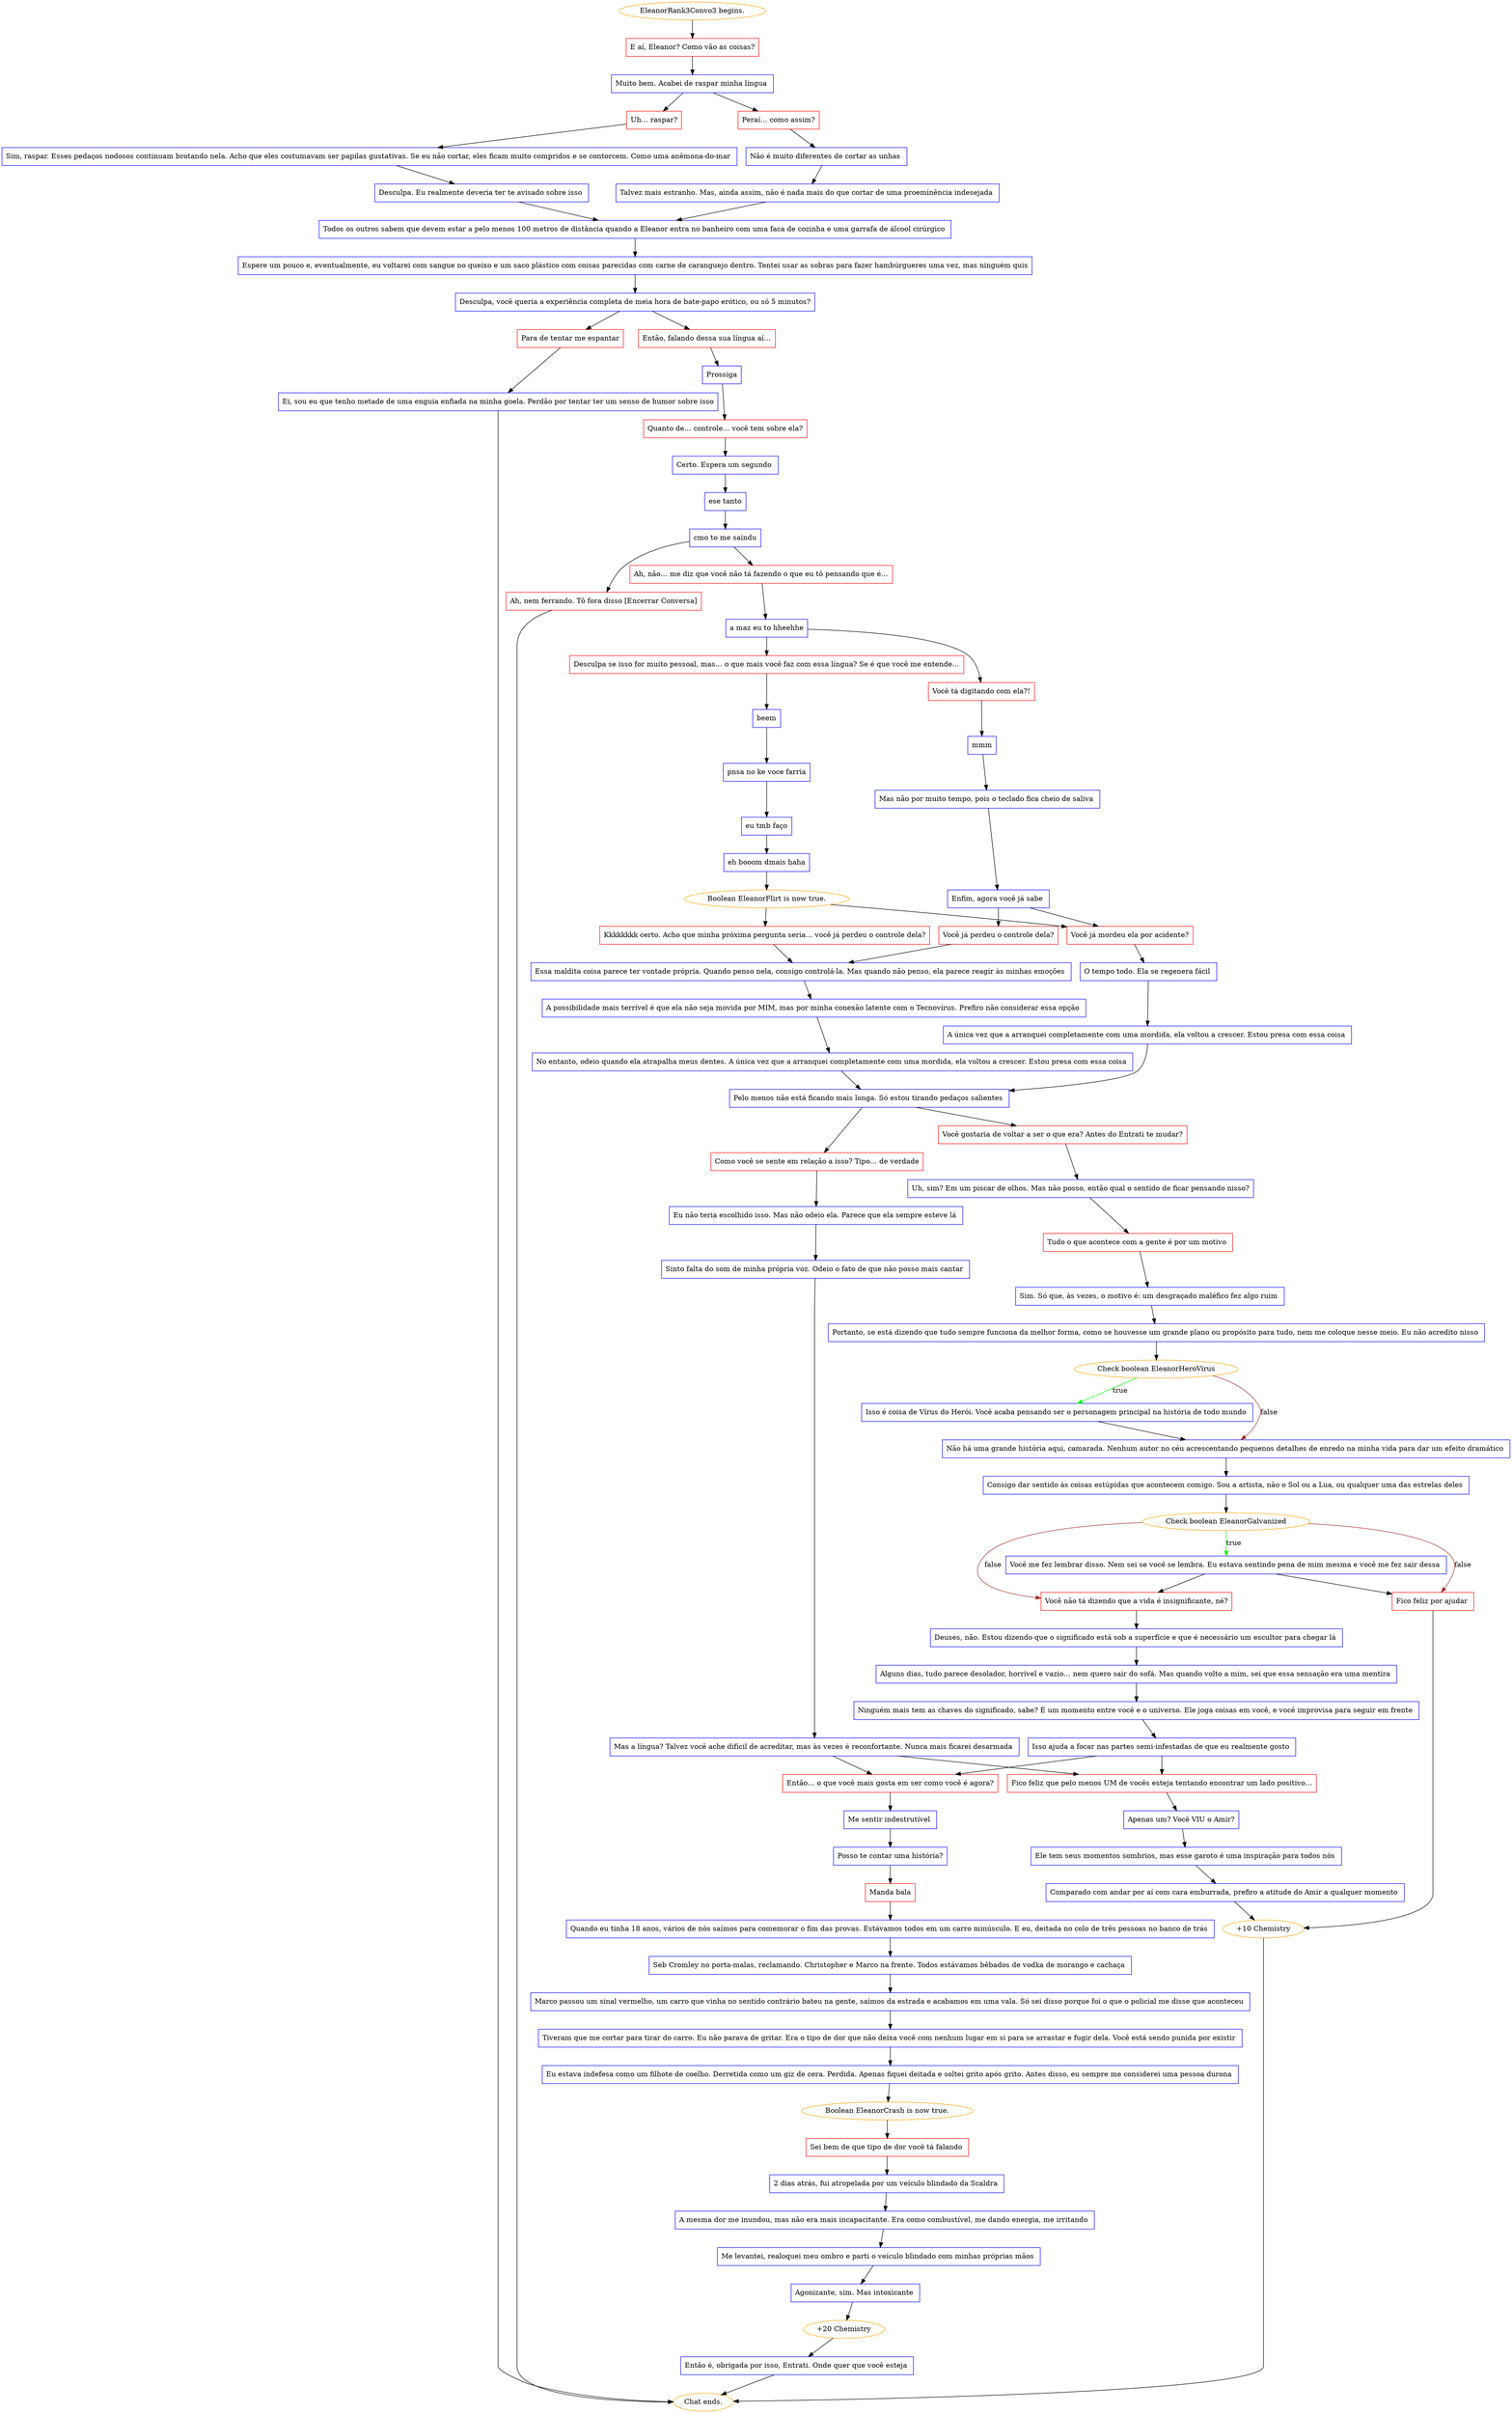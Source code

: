 digraph {
	"EleanorRank3Convo3 begins." [color=orange];
		"EleanorRank3Convo3 begins." -> j3504160955;
	j3504160955 [label="E aí, Eleanor? Como vão as coisas?",shape=box,color=red];
		j3504160955 -> j1778350543;
	j1778350543 [label="Muito bem. Acabei de raspar minha língua ",shape=box,color=blue];
		j1778350543 -> j78699289;
		j1778350543 -> j1085677021;
	j78699289 [label="Uh… raspar?",shape=box,color=red];
		j78699289 -> j1854469615;
	j1085677021 [label="Peraí… como assim?",shape=box,color=red];
		j1085677021 -> j957839585;
	j1854469615 [label="Sim, raspar. Esses pedaços nodosos continuam brotando nela. Acho que eles costumavam ser papilas gustativas. Se eu não cortar, eles ficam muito compridos e se contorcem. Como uma anêmona-do-mar ",shape=box,color=blue];
		j1854469615 -> j3105639494;
	j957839585 [label="Não é muito diferentes de cortar as unhas ",shape=box,color=blue];
		j957839585 -> j2530811881;
	j3105639494 [label="Desculpa. Eu realmente deveria ter te avisado sobre isso ",shape=box,color=blue];
		j3105639494 -> j1371371194;
	j2530811881 [label="Talvez mais estranho. Mas, ainda assim, não é nada mais do que cortar de uma proeminência indesejada ",shape=box,color=blue];
		j2530811881 -> j1371371194;
	j1371371194 [label="Todos os outros sabem que devem estar a pelo menos 100 metros de distância quando a Eleanor entra no banheiro com uma faca de cozinha e uma garrafa de álcool cirúrgico ",shape=box,color=blue];
		j1371371194 -> j4028314720;
	j4028314720 [label="Espere um pouco e, eventualmente, eu voltarei com sangue no queixo e um saco plástico com coisas parecidas com carne de caranguejo dentro. Tentei usar as sobras para fazer hambúrgueres uma vez, mas ninguém quis",shape=box,color=blue];
		j4028314720 -> j1316124724;
	j1316124724 [label="Desculpa, você queria a experiência completa de meia hora de bate-papo erótico, ou só 5 minutos?",shape=box,color=blue];
		j1316124724 -> j1082304264;
		j1316124724 -> j4019925124;
	j1082304264 [label="Para de tentar me espantar",shape=box,color=red];
		j1082304264 -> j3549465885;
	j4019925124 [label="Então, falando dessa sua língua aí…",shape=box,color=red];
		j4019925124 -> j3253461909;
	j3549465885 [label="Ei, sou eu que tenho metade de uma enguia enfiada na minha goela. Perdão por tentar ter um senso de humor sobre isso",shape=box,color=blue];
		j3549465885 -> "Chat ends.";
	j3253461909 [label="Prossiga",shape=box,color=blue];
		j3253461909 -> j2049974420;
	"Chat ends." [color=orange];
	j2049974420 [label="Quanto de… controle… você tem sobre ela?",shape=box,color=red];
		j2049974420 -> j2460698893;
	j2460698893 [label="Certo. Espera um segundo ",shape=box,color=blue];
		j2460698893 -> j1140334630;
	j1140334630 [label="ese tanto",shape=box,color=blue];
		j1140334630 -> j315032613;
	j315032613 [label="cmo to me saindu",shape=box,color=blue];
		j315032613 -> j3616772536;
		j315032613 -> j2528078216;
	j3616772536 [label="Ah, não… me diz que você não tá fazendo o que eu tô pensando que é…",shape=box,color=red];
		j3616772536 -> j2979113219;
	j2528078216 [label="Ah, nem ferrando. Tô fora disso [Encerrar Conversa]",shape=box,color=red];
		j2528078216 -> "Chat ends.";
	j2979113219 [label="a maz eu to hheehhe",shape=box,color=blue];
		j2979113219 -> j638735661;
		j2979113219 -> j3166560864;
	j638735661 [label="Você tá digitando com ela?!",shape=box,color=red];
		j638735661 -> j2106723520;
	j3166560864 [label="Desculpa se isso for muito pessoal, mas… o que mais você faz com essa língua? Se é que você me entende…",shape=box,color=red];
		j3166560864 -> j3836698556;
	j2106723520 [label="mmm",shape=box,color=blue];
		j2106723520 -> j2937654525;
	j3836698556 [label="beem",shape=box,color=blue];
		j3836698556 -> j1334988954;
	j2937654525 [label="Mas não por muito tempo, pois o teclado fica cheio de saliva ",shape=box,color=blue];
		j2937654525 -> j4273400854;
	j1334988954 [label="pnsa no ke voce farria",shape=box,color=blue];
		j1334988954 -> j4071935874;
	j4273400854 [label="Enfim, agora você já sabe ",shape=box,color=blue];
		j4273400854 -> j2452513704;
		j4273400854 -> j4075270933;
	j4071935874 [label="eu tmb faço",shape=box,color=blue];
		j4071935874 -> j3348570873;
	j2452513704 [label="Você já perdeu o controle dela?",shape=box,color=red];
		j2452513704 -> j2384952471;
	j4075270933 [label="Você já mordeu ela por acidente?",shape=box,color=red];
		j4075270933 -> j2396212017;
	j3348570873 [label="eh booom dmais haha",shape=box,color=blue];
		j3348570873 -> j1548558611;
	j2384952471 [label="Essa maldita coisa parece ter vontade própria. Quando penso nela, consigo controlá-la. Mas quando não penso, ela parece reagir às minhas emoções ",shape=box,color=blue];
		j2384952471 -> j4116861135;
	j2396212017 [label="O tempo todo. Ela se regenera fácil ",shape=box,color=blue];
		j2396212017 -> j2328066232;
	j1548558611 [label="Boolean EleanorFlirt is now true.",color=orange];
		j1548558611 -> j1342584215;
		j1548558611 -> j4075270933;
	j4116861135 [label="A possibilidade mais terrível é que ela não seja movida por MIM, mas por minha conexão latente com o Tecnovírus. Prefiro não considerar essa opção ",shape=box,color=blue];
		j4116861135 -> j315397866;
	j2328066232 [label="A única vez que a arranquei completamente com uma mordida, ela voltou a crescer. Estou presa com essa coisa ",shape=box,color=blue];
		j2328066232 -> j1439512529;
	j1342584215 [label="Kkkkkkkk certo. Acho que minha próxima pergunta seria… você já perdeu o controle dela?",shape=box,color=red];
		j1342584215 -> j2384952471;
	j315397866 [label="No entanto, odeio quando ela atrapalha meus dentes. A única vez que a arranquei completamente com uma mordida, ela voltou a crescer. Estou presa com essa coisa ",shape=box,color=blue];
		j315397866 -> j1439512529;
	j1439512529 [label="Pelo menos não está ficando mais longa. Só estou tirando pedaços salientes ",shape=box,color=blue];
		j1439512529 -> j1891158545;
		j1439512529 -> j1770920195;
	j1891158545 [label="Você gostaria de voltar a ser o que era? Antes do Entrati te mudar?",shape=box,color=red];
		j1891158545 -> j107039636;
	j1770920195 [label="Como você se sente em relação a isso? Tipo… de verdade",shape=box,color=red];
		j1770920195 -> j3048714959;
	j107039636 [label="Uh, sim? Em um piscar de olhos. Mas não posso, então qual o sentido de ficar pensando nisso?",shape=box,color=blue];
		j107039636 -> j2829234837;
	j3048714959 [label="Eu não teria escolhido isso. Mas não odeio ela. Parece que ela sempre esteve lá ",shape=box,color=blue];
		j3048714959 -> j2495428471;
	j2829234837 [label="Tudo o que acontece com a gente é por um motivo ",shape=box,color=red];
		j2829234837 -> j2411470079;
	j2495428471 [label="Sinto falta do som de minha própria voz. Odeio o fato de que não posso mais cantar ",shape=box,color=blue];
		j2495428471 -> j4137897249;
	j2411470079 [label="Sim. Só que, às vezes, o motivo é: um desgraçado maléfico fez algo ruim ",shape=box,color=blue];
		j2411470079 -> j1285793452;
	j4137897249 [label="Mas a língua? Talvez você ache difícil de acreditar, mas às vezes é reconfortante. Nunca mais ficarei desarmada ",shape=box,color=blue];
		j4137897249 -> j3297659353;
		j4137897249 -> j2448424068;
	j1285793452 [label="Portanto, se está dizendo que tudo sempre funciona da melhor forma, como se houvesse um grande plano ou propósito para tudo, nem me coloque nesse meio. Eu não acredito nisso ",shape=box,color=blue];
		j1285793452 -> j2507987141;
	j3297659353 [label="Então… o que você mais gosta em ser como você é agora?",shape=box,color=red];
		j3297659353 -> j2984573398;
	j2448424068 [label="Fico feliz que pelo menos UM de vocês esteja tentando encontrar um lado positivo…",shape=box,color=red];
		j2448424068 -> j3497691222;
	j2507987141 [label="Check boolean EleanorHeroVirus",color=orange];
		j2507987141 -> j4046782888 [label=true,color=green];
		j2507987141 -> j3717791536 [label=false,color=brown];
	j2984573398 [label="Me sentir indestrutível ",shape=box,color=blue];
		j2984573398 -> j1558558644;
	j3497691222 [label="Apenas um? Você VIU o Amir?",shape=box,color=blue];
		j3497691222 -> j214950221;
	j4046782888 [label="Isso é coisa de Vírus do Herói. Você acaba pensando ser o personagem principal na história de todo mundo ",shape=box,color=blue];
		j4046782888 -> j3717791536;
	j3717791536 [label="Não há uma grande história aqui, camarada. Nenhum autor no céu acrescentando pequenos detalhes de enredo na minha vida para dar um efeito dramático ",shape=box,color=blue];
		j3717791536 -> j2754966735;
	j1558558644 [label="Posso te contar uma história?",shape=box,color=blue];
		j1558558644 -> j3891427817;
	j214950221 [label="Ele tem seus momentos sombrios, mas esse garoto é uma inspiração para todos nós ",shape=box,color=blue];
		j214950221 -> j1130097667;
	j2754966735 [label="Consigo dar sentido às coisas estúpidas que acontecem comigo. Sou a artista, não o Sol ou a Lua, ou qualquer uma das estrelas deles ",shape=box,color=blue];
		j2754966735 -> j3106372514;
	j3891427817 [label="Manda bala",shape=box,color=red];
		j3891427817 -> j608707444;
	j1130097667 [label="Comparado com andar por aí com cara emburrada, prefiro a atitude do Amir a qualquer momento ",shape=box,color=blue];
		j1130097667 -> j1933300832;
	j3106372514 [label="Check boolean EleanorGalvanized",color=orange];
		j3106372514 -> j2251994630 [label=true,color=green];
		j3106372514 -> j2715300315 [label=false,color=brown];
		j3106372514 -> j2268192770 [label=false,color=brown];
	j608707444 [label="Quando eu tinha 18 anos, vários de nós saímos para comemorar o fim das provas. Estávamos todos em um carro minúsculo. E eu, deitada no colo de três pessoas no banco de trás ",shape=box,color=blue];
		j608707444 -> j3658796037;
	j1933300832 [label="+10 Chemistry",color=orange];
		j1933300832 -> "Chat ends.";
	j2251994630 [label="Você me fez lembrar disso. Nem sei se você se lembra. Eu estava sentindo pena de mim mesma e você me fez sair dessa ",shape=box,color=blue];
		j2251994630 -> j2715300315;
		j2251994630 -> j2268192770;
	j2715300315 [label="Fico feliz por ajudar ",shape=box,color=red];
		j2715300315 -> j1933300832;
	j2268192770 [label="Você não tá dizendo que a vida é insignificante, né?",shape=box,color=red];
		j2268192770 -> j3488720934;
	j3658796037 [label="Seb Cromley no porta-malas, reclamando. Christopher e Marco na frente. Todos estávamos bêbados de vodka de morango e cachaça ",shape=box,color=blue];
		j3658796037 -> j2697319591;
	j3488720934 [label="Deuses, não. Estou dizendo que o significado está sob a superfície e que é necessário um escultor para chegar lá ",shape=box,color=blue];
		j3488720934 -> j1849366747;
	j2697319591 [label="Marco passou um sinal vermelho, um carro que vinha no sentido contrário bateu na gente, saímos da estrada e acabamos em uma vala. Só sei disso porque foi o que o policial me disse que aconteceu ",shape=box,color=blue];
		j2697319591 -> j407775701;
	j1849366747 [label="Alguns dias, tudo parece desolador, horrível e vazio… nem quero sair do sofá. Mas quando volto a mim, sei que essa sensação era uma mentira ",shape=box,color=blue];
		j1849366747 -> j1806129002;
	j407775701 [label="Tiveram que me cortar para tirar do carro. Eu não parava de gritar. Era o tipo de dor que não deixa você com nenhum lugar em si para se arrastar e fugir dela. Você está sendo punida por existir ",shape=box,color=blue];
		j407775701 -> j646930068;
	j1806129002 [label="Ninguém mais tem as chaves do significado, sabe? É um momento entre você e o universo. Ele joga coisas em você, e você improvisa para seguir em frente ",shape=box,color=blue];
		j1806129002 -> j3503104763;
	j646930068 [label="Eu estava indefesa como um filhote de coelho. Derretida como um giz de cera. Perdida. Apenas fiquei deitada e soltei grito após grito. Antes disso, eu sempre me considerei uma pessoa durona ",shape=box,color=blue];
		j646930068 -> j148545437;
	j3503104763 [label="Isso ajuda a focar nas partes semi-infestadas de que eu realmente gosto ",shape=box,color=blue];
		j3503104763 -> j3297659353;
		j3503104763 -> j2448424068;
	j148545437 [label="Boolean EleanorCrash is now true.",color=orange];
		j148545437 -> j1545061948;
	j1545061948 [label="Sei bem de que tipo de dor você tá falando ",shape=box,color=red];
		j1545061948 -> j3000959191;
	j3000959191 [label="2 dias atrás, fui atropelada por um veículo blindado da Scaldra ",shape=box,color=blue];
		j3000959191 -> j232687653;
	j232687653 [label="A mesma dor me inundou, mas não era mais incapacitante. Era como combustível, me dando energia, me irritando ",shape=box,color=blue];
		j232687653 -> j3281381350;
	j3281381350 [label="Me levantei, realoquei meu ombro e parti o veículo blindado com minhas próprias mãos ",shape=box,color=blue];
		j3281381350 -> j4021593060;
	j4021593060 [label="Agonizante, sim. Mas intoxicante ",shape=box,color=blue];
		j4021593060 -> j2774073325;
	j2774073325 [label="+20 Chemistry",color=orange];
		j2774073325 -> j2695418867;
	j2695418867 [label="Então é, obrigada por isso, Entrati. Onde quer que você esteja ",shape=box,color=blue];
		j2695418867 -> "Chat ends.";
}